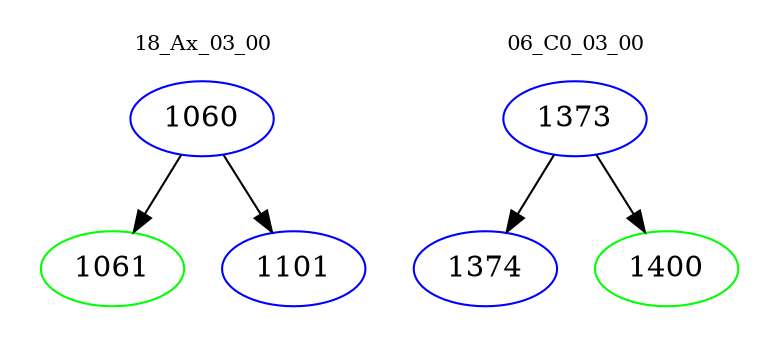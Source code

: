 digraph{
subgraph cluster_0 {
color = white
label = "18_Ax_03_00";
fontsize=10;
T0_1060 [label="1060", color="blue"]
T0_1060 -> T0_1061 [color="black"]
T0_1061 [label="1061", color="green"]
T0_1060 -> T0_1101 [color="black"]
T0_1101 [label="1101", color="blue"]
}
subgraph cluster_1 {
color = white
label = "06_C0_03_00";
fontsize=10;
T1_1373 [label="1373", color="blue"]
T1_1373 -> T1_1374 [color="black"]
T1_1374 [label="1374", color="blue"]
T1_1373 -> T1_1400 [color="black"]
T1_1400 [label="1400", color="green"]
}
}

